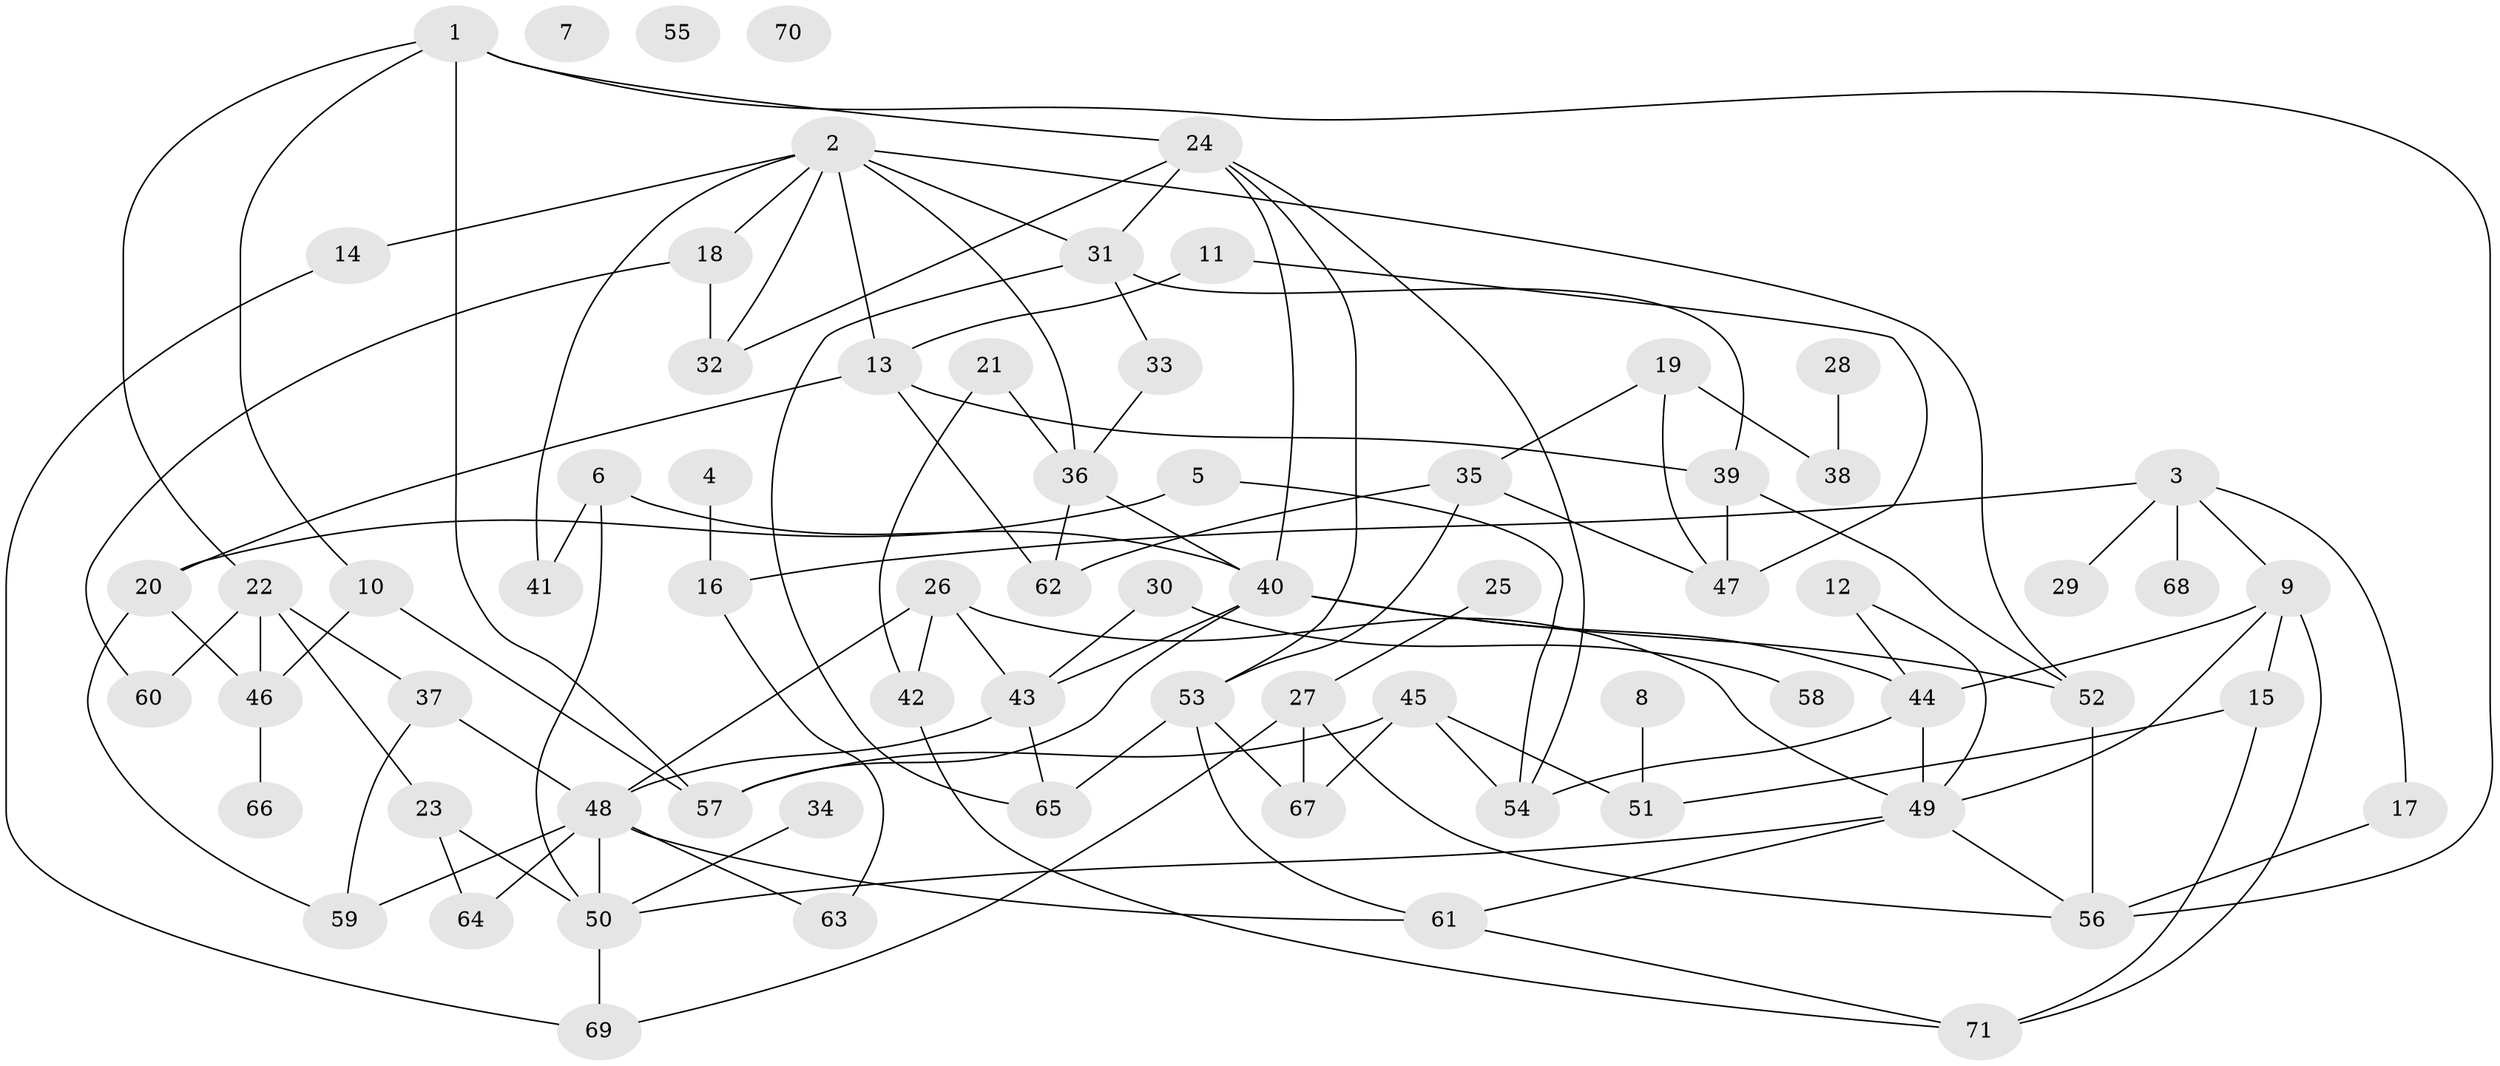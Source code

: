 // coarse degree distribution, {8: 0.043478260869565216, 7: 0.06521739130434782, 4: 0.13043478260869565, 1: 0.13043478260869565, 2: 0.15217391304347827, 3: 0.17391304347826086, 0: 0.06521739130434782, 5: 0.08695652173913043, 6: 0.10869565217391304, 9: 0.021739130434782608, 10: 0.021739130434782608}
// Generated by graph-tools (version 1.1) at 2025/23/03/03/25 07:23:29]
// undirected, 71 vertices, 116 edges
graph export_dot {
graph [start="1"]
  node [color=gray90,style=filled];
  1;
  2;
  3;
  4;
  5;
  6;
  7;
  8;
  9;
  10;
  11;
  12;
  13;
  14;
  15;
  16;
  17;
  18;
  19;
  20;
  21;
  22;
  23;
  24;
  25;
  26;
  27;
  28;
  29;
  30;
  31;
  32;
  33;
  34;
  35;
  36;
  37;
  38;
  39;
  40;
  41;
  42;
  43;
  44;
  45;
  46;
  47;
  48;
  49;
  50;
  51;
  52;
  53;
  54;
  55;
  56;
  57;
  58;
  59;
  60;
  61;
  62;
  63;
  64;
  65;
  66;
  67;
  68;
  69;
  70;
  71;
  1 -- 10;
  1 -- 22;
  1 -- 24;
  1 -- 56;
  1 -- 57;
  2 -- 13;
  2 -- 14;
  2 -- 18;
  2 -- 31;
  2 -- 32;
  2 -- 36;
  2 -- 41;
  2 -- 52;
  3 -- 9;
  3 -- 16;
  3 -- 17;
  3 -- 29;
  3 -- 68;
  4 -- 16;
  5 -- 20;
  5 -- 54;
  6 -- 40;
  6 -- 41;
  6 -- 50;
  8 -- 51;
  9 -- 15;
  9 -- 44;
  9 -- 49;
  9 -- 71;
  10 -- 46;
  10 -- 57;
  11 -- 13;
  11 -- 47;
  12 -- 44;
  12 -- 49;
  13 -- 20;
  13 -- 39;
  13 -- 62;
  14 -- 69;
  15 -- 51;
  15 -- 71;
  16 -- 63;
  17 -- 56;
  18 -- 32;
  18 -- 60;
  19 -- 35;
  19 -- 38;
  19 -- 47;
  20 -- 46;
  20 -- 59;
  21 -- 36;
  21 -- 42;
  22 -- 23;
  22 -- 37;
  22 -- 46;
  22 -- 60;
  23 -- 50;
  23 -- 64;
  24 -- 31;
  24 -- 32;
  24 -- 40;
  24 -- 53;
  24 -- 54;
  25 -- 27;
  26 -- 42;
  26 -- 43;
  26 -- 48;
  26 -- 49;
  27 -- 56;
  27 -- 67;
  27 -- 69;
  28 -- 38;
  30 -- 43;
  30 -- 58;
  31 -- 33;
  31 -- 39;
  31 -- 65;
  33 -- 36;
  34 -- 50;
  35 -- 47;
  35 -- 53;
  35 -- 62;
  36 -- 40;
  36 -- 62;
  37 -- 48;
  37 -- 59;
  39 -- 47;
  39 -- 52;
  40 -- 43;
  40 -- 44;
  40 -- 52;
  40 -- 57;
  42 -- 71;
  43 -- 48;
  43 -- 65;
  44 -- 49;
  44 -- 54;
  45 -- 51;
  45 -- 54;
  45 -- 57;
  45 -- 67;
  46 -- 66;
  48 -- 50;
  48 -- 59;
  48 -- 61;
  48 -- 63;
  48 -- 64;
  49 -- 50;
  49 -- 56;
  49 -- 61;
  50 -- 69;
  52 -- 56;
  53 -- 61;
  53 -- 65;
  53 -- 67;
  61 -- 71;
}
